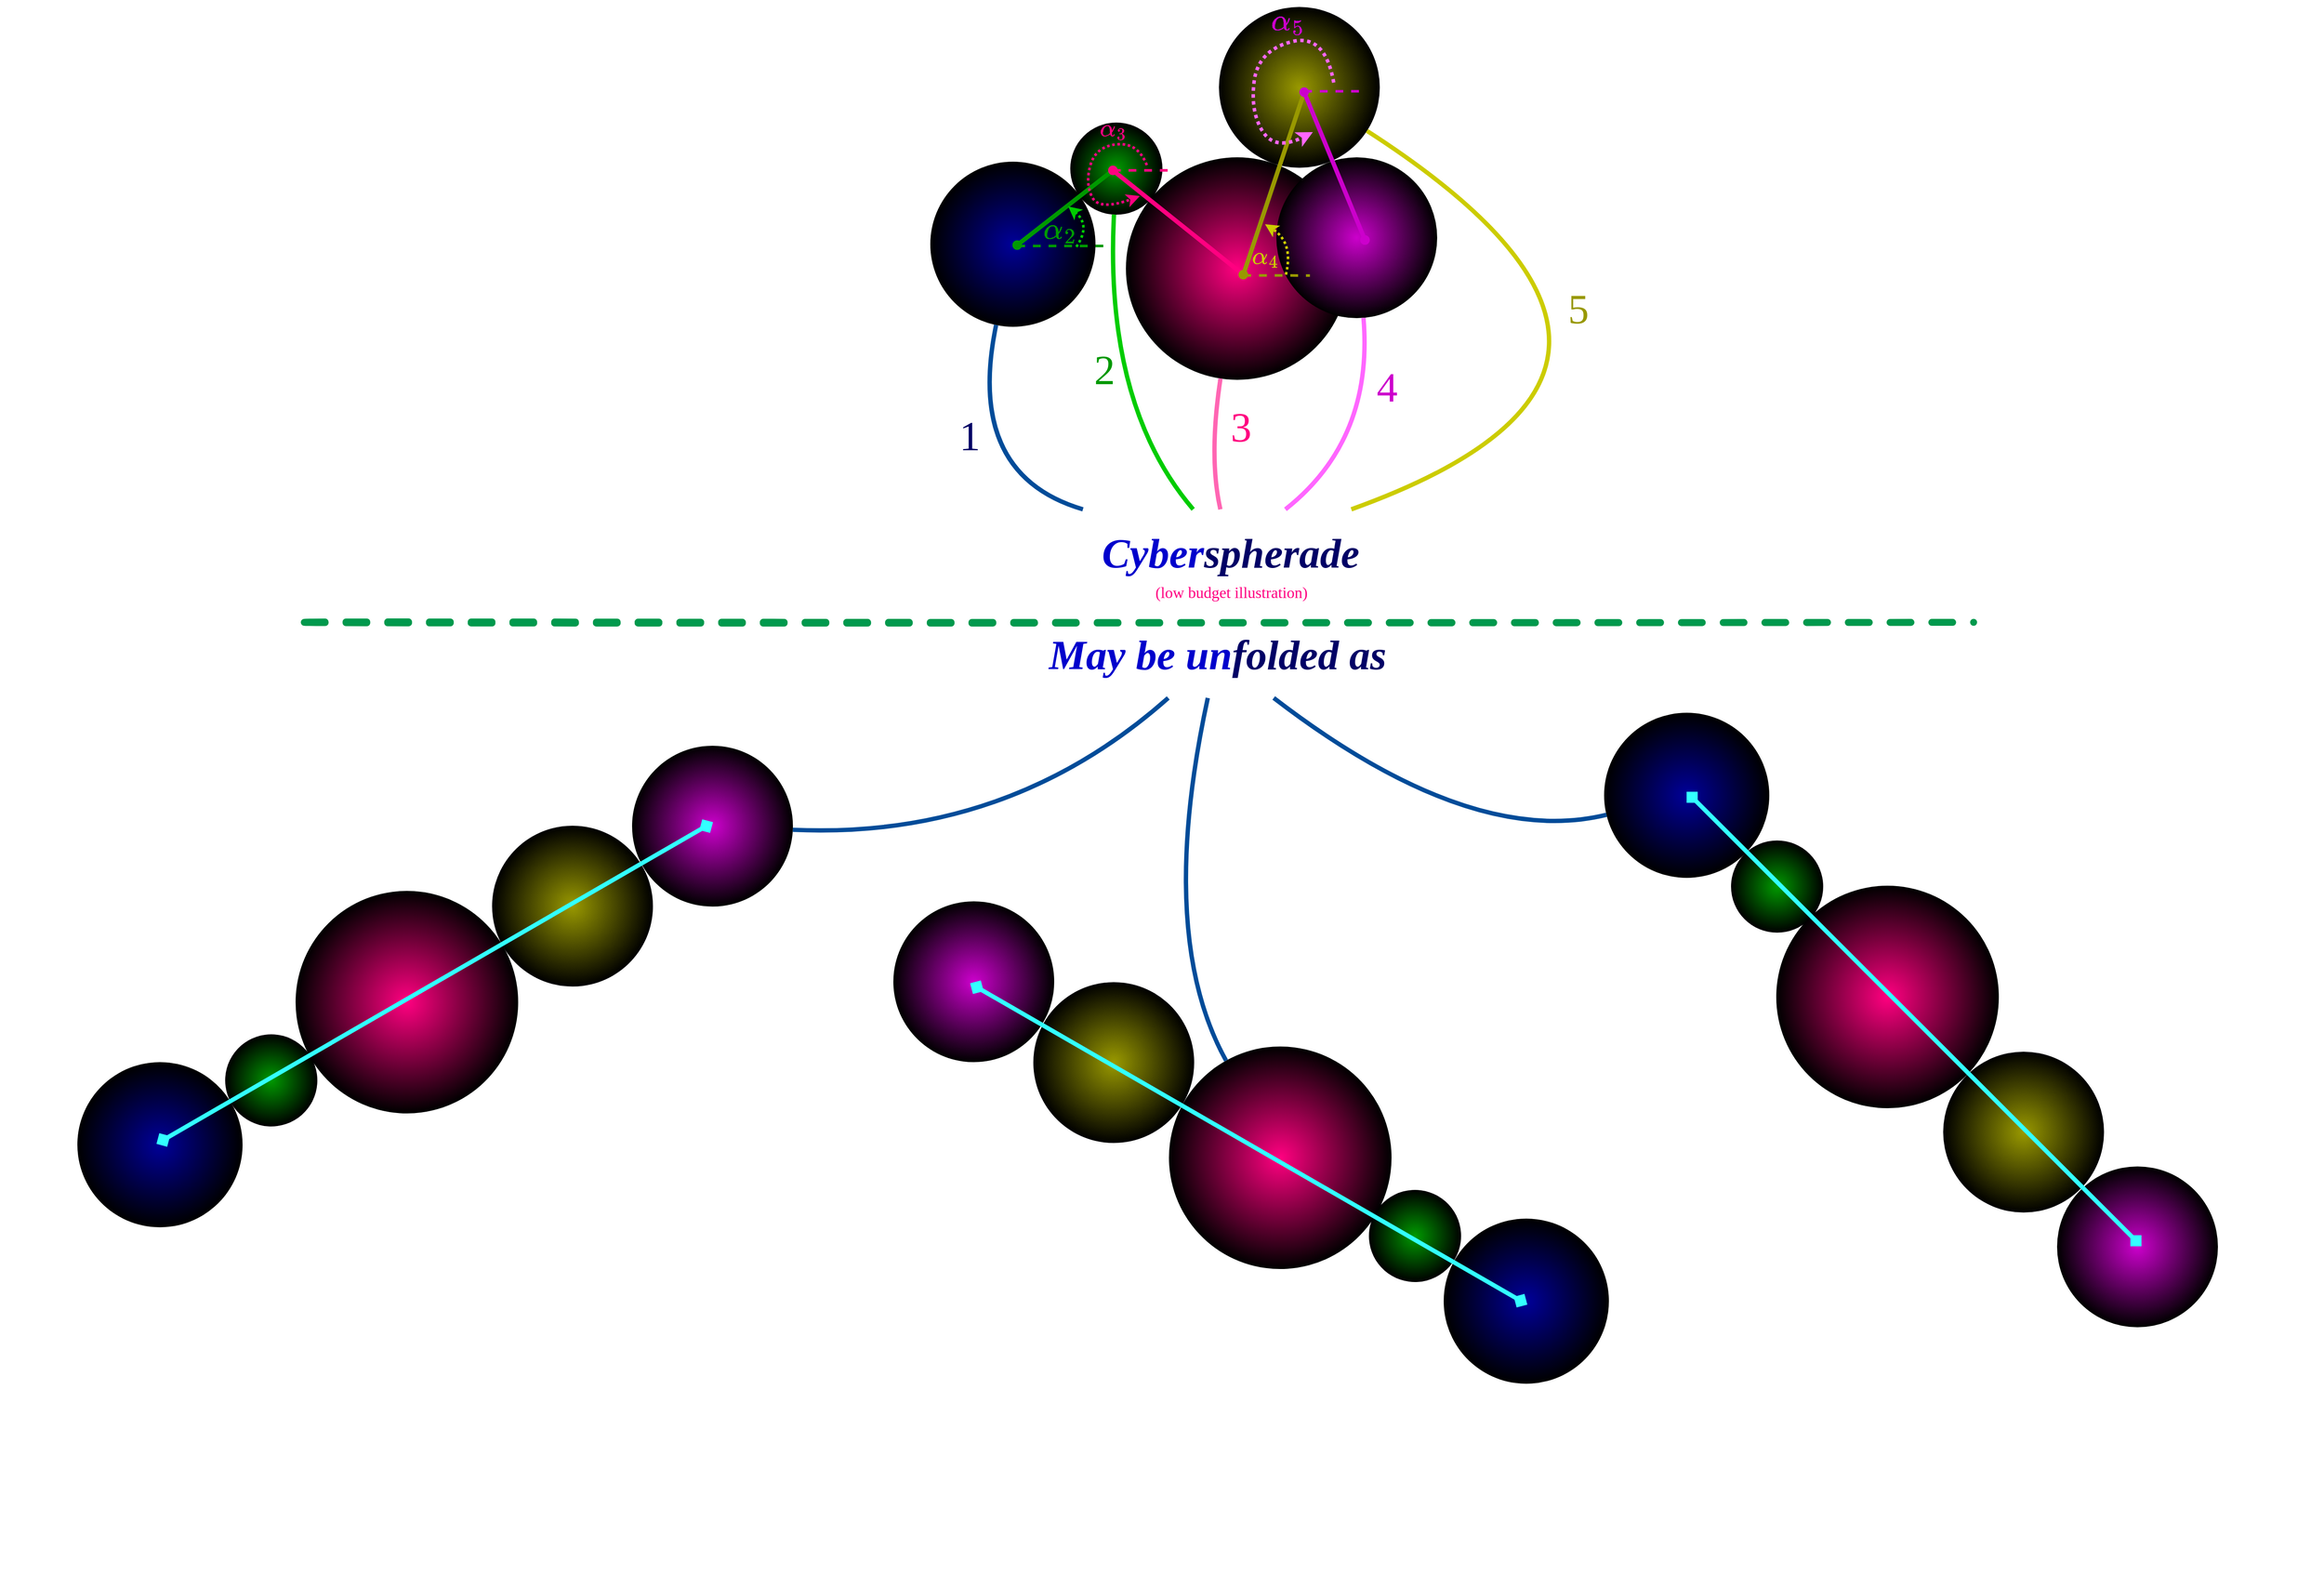 <mxfile version="20.5.3" type="device"><diagram id="CJLVbK4qSXIO1t1GKI3w" name="Page-1"><mxGraphModel dx="4724" dy="1905" grid="1" gridSize="10" guides="1" tooltips="1" connect="1" arrows="1" fold="1" page="1" pageScale="1" pageWidth="1169" pageHeight="827" math="1" shadow="0"><root><mxCell id="0"/><mxCell id="1" parent="0"/><mxCell id="kfIgDmMtZ4ka85_q_GsG-1" value="" style="ellipse;whiteSpace=wrap;html=1;aspect=fixed;fillColor=#000099;strokeColor=none;gradientColor=default;gradientDirection=radial;" parent="1" vertex="1"><mxGeometry x="240" y="210" width="190" height="190" as="geometry"/></mxCell><mxCell id="kfIgDmMtZ4ka85_q_GsG-2" value="" style="ellipse;whiteSpace=wrap;html=1;aspect=fixed;fillColor=#009900;strokeColor=none;gradientColor=default;gradientDirection=radial;" parent="1" vertex="1"><mxGeometry x="401" y="165" width="106" height="106" as="geometry"/></mxCell><mxCell id="kfIgDmMtZ4ka85_q_GsG-3" value="" style="ellipse;whiteSpace=wrap;html=1;aspect=fixed;fillColor=#FF0080;strokeColor=none;gradientColor=default;gradientDirection=radial;" parent="1" vertex="1"><mxGeometry x="465" y="205" width="256" height="256" as="geometry"/></mxCell><mxCell id="kfIgDmMtZ4ka85_q_GsG-4" value="" style="ellipse;whiteSpace=wrap;html=1;aspect=fixed;fillColor=#999900;strokeColor=none;gradientColor=default;gradientDirection=radial;" parent="1" vertex="1"><mxGeometry x="572" y="32" width="185" height="185" as="geometry"/></mxCell><mxCell id="kfIgDmMtZ4ka85_q_GsG-5" value="" style="ellipse;whiteSpace=wrap;html=1;aspect=fixed;fillColor=#CC00CC;strokeColor=none;gradientColor=default;gradientDirection=radial;" parent="1" vertex="1"><mxGeometry x="638" y="205" width="185" height="185" as="geometry"/></mxCell><mxCell id="kfIgDmMtZ4ka85_q_GsG-6" value="" style="endArrow=oval;html=1;rounded=0;strokeWidth=5;strokeColor=#009900;startArrow=oval;startFill=1;endFill=1;exitX=0.526;exitY=0.505;exitDx=0;exitDy=0;exitPerimeter=0;entryX=0.462;entryY=0.519;entryDx=0;entryDy=0;entryPerimeter=0;" parent="1" source="kfIgDmMtZ4ka85_q_GsG-1" target="kfIgDmMtZ4ka85_q_GsG-2" edge="1"><mxGeometry width="50" height="50" relative="1" as="geometry"><mxPoint x="73" y="555" as="sourcePoint"/><mxPoint x="594" y="555" as="targetPoint"/></mxGeometry></mxCell><mxCell id="kfIgDmMtZ4ka85_q_GsG-7" value="" style="endArrow=oval;html=1;rounded=0;strokeWidth=5;strokeColor=#FF0080;startArrow=oval;startFill=1;endFill=1;exitX=0.527;exitY=0.527;exitDx=0;exitDy=0;exitPerimeter=0;" parent="1" source="kfIgDmMtZ4ka85_q_GsG-3" edge="1"><mxGeometry width="50" height="50" relative="1" as="geometry"><mxPoint x="349.94" y="315.95" as="sourcePoint"/><mxPoint x="450" y="220" as="targetPoint"/></mxGeometry></mxCell><mxCell id="kfIgDmMtZ4ka85_q_GsG-8" value="" style="endArrow=oval;html=1;rounded=0;strokeWidth=5;strokeColor=#999900;startArrow=oval;startFill=1;endFill=1;entryX=0.53;entryY=0.53;entryDx=0;entryDy=0;entryPerimeter=0;" parent="1" target="kfIgDmMtZ4ka85_q_GsG-4" edge="1"><mxGeometry width="50" height="50" relative="1" as="geometry"><mxPoint x="600" y="340" as="sourcePoint"/><mxPoint x="509.012" y="510.004" as="targetPoint"/></mxGeometry></mxCell><mxCell id="kfIgDmMtZ4ka85_q_GsG-9" value="" style="endArrow=oval;html=1;rounded=0;strokeWidth=5;strokeColor=#CC00CC;startArrow=oval;startFill=1;endFill=1;exitX=0.551;exitY=0.514;exitDx=0;exitDy=0;exitPerimeter=0;" parent="1" source="kfIgDmMtZ4ka85_q_GsG-5" edge="1"><mxGeometry width="50" height="50" relative="1" as="geometry"><mxPoint x="610" y="350" as="sourcePoint"/><mxPoint x="670" y="130" as="targetPoint"/></mxGeometry></mxCell><mxCell id="kfIgDmMtZ4ka85_q_GsG-10" value="&lt;h1&gt;&lt;font style=&quot;font-size: 48px;&quot; face=&quot;Comic Sans MS&quot;&gt;&lt;i&gt;&lt;font color=&quot;#0000cc&quot;&gt;Cyber&lt;/font&gt;&lt;font color=&quot;#000066&quot;&gt;spherade&lt;/font&gt;&lt;/i&gt;&lt;/font&gt;&lt;/h1&gt;" style="text;html=1;align=center;verticalAlign=middle;resizable=0;points=[];autosize=1;strokeColor=none;fillColor=none;" parent="1" vertex="1"><mxGeometry x="400" y="610" width="370" height="100" as="geometry"/></mxCell><mxCell id="kfIgDmMtZ4ka85_q_GsG-11" value="" style="endArrow=none;html=1;strokeColor=#004C99;strokeWidth=5;fontFamily=Comic Sans MS;fontSize=48;fontColor=#000066;curved=1;" parent="1" source="kfIgDmMtZ4ka85_q_GsG-10" target="kfIgDmMtZ4ka85_q_GsG-1" edge="1"><mxGeometry width="50" height="50" relative="1" as="geometry"><mxPoint x="310" y="540" as="sourcePoint"/><mxPoint x="360" y="490" as="targetPoint"/><Array as="points"><mxPoint x="280" y="570"/></Array></mxGeometry></mxCell><mxCell id="kfIgDmMtZ4ka85_q_GsG-13" value="" style="endArrow=none;html=1;strokeColor=#00CC00;strokeWidth=5;fontFamily=Comic Sans MS;fontSize=48;fontColor=none;curved=1;noLabel=1;" parent="1" source="kfIgDmMtZ4ka85_q_GsG-10" target="kfIgDmMtZ4ka85_q_GsG-2" edge="1"><mxGeometry width="50" height="50" relative="1" as="geometry"><mxPoint x="559.789" y="620" as="sourcePoint"/><mxPoint x="399.699" y="392.673" as="targetPoint"/><Array as="points"><mxPoint x="440" y="490"/></Array></mxGeometry></mxCell><mxCell id="kfIgDmMtZ4ka85_q_GsG-14" value="" style="endArrow=none;html=1;strokeColor=#FF66B3;strokeWidth=5;fontFamily=Comic Sans MS;fontSize=48;fontColor=#000066;curved=1;" parent="1" source="kfIgDmMtZ4ka85_q_GsG-10" target="kfIgDmMtZ4ka85_q_GsG-3" edge="1"><mxGeometry width="50" height="50" relative="1" as="geometry"><mxPoint x="1001.121" y="721.18" as="sourcePoint"/><mxPoint x="900.001" y="379.995" as="targetPoint"/><Array as="points"><mxPoint x="560" y="550"/></Array></mxGeometry></mxCell><mxCell id="kfIgDmMtZ4ka85_q_GsG-15" value="" style="endArrow=none;html=1;strokeColor=#CCCC00;strokeWidth=5;fontFamily=Comic Sans MS;fontSize=48;fontColor=#000066;curved=1;" parent="1" source="kfIgDmMtZ4ka85_q_GsG-10" target="kfIgDmMtZ4ka85_q_GsG-4" edge="1"><mxGeometry width="50" height="50" relative="1" as="geometry"><mxPoint x="870.003" y="629.04" as="sourcePoint"/><mxPoint x="873.649" y="480.002" as="targetPoint"/><Array as="points"><mxPoint x="1170" y="450"/></Array></mxGeometry></mxCell><mxCell id="kfIgDmMtZ4ka85_q_GsG-16" value="" style="endArrow=none;html=1;strokeColor=#FF66FF;strokeWidth=5;fontFamily=Comic Sans MS;fontSize=48;fontColor=#000066;curved=1;" parent="1" source="kfIgDmMtZ4ka85_q_GsG-10" target="kfIgDmMtZ4ka85_q_GsG-5" edge="1"><mxGeometry width="50" height="50" relative="1" as="geometry"><mxPoint x="602.431" y="620" as="sourcePoint"/><mxPoint x="660.988" y="226.008" as="targetPoint"/><Array as="points"><mxPoint x="750" y="530"/></Array></mxGeometry></mxCell><mxCell id="kfIgDmMtZ4ka85_q_GsG-17" value="&lt;font&gt;1&lt;/font&gt;" style="text;html=1;align=center;verticalAlign=middle;resizable=0;points=[];autosize=1;strokeColor=none;fillColor=none;fontSize=48;fontFamily=Comic Sans MS;fontColor=#000066;" parent="1" vertex="1"><mxGeometry x="260" y="490" width="50" height="70" as="geometry"/></mxCell><mxCell id="kfIgDmMtZ4ka85_q_GsG-20" value="&lt;font&gt;2&lt;/font&gt;" style="text;html=1;align=center;verticalAlign=middle;resizable=0;points=[];autosize=1;strokeColor=none;fillColor=none;fontSize=48;fontFamily=Comic Sans MS;fontColor=#009900;" parent="1" vertex="1"><mxGeometry x="415" y="414" width="50" height="70" as="geometry"/></mxCell><mxCell id="kfIgDmMtZ4ka85_q_GsG-21" value="&lt;font&gt;3&lt;/font&gt;" style="text;html=1;align=center;verticalAlign=middle;resizable=0;points=[];autosize=1;strokeColor=none;fillColor=none;fontSize=48;fontFamily=Comic Sans MS;fontColor=#FF0080;labelBackgroundColor=none;" parent="1" vertex="1"><mxGeometry x="572" y="480" width="50" height="70" as="geometry"/></mxCell><mxCell id="kfIgDmMtZ4ka85_q_GsG-22" value="&lt;font&gt;4&lt;/font&gt;" style="text;html=1;align=center;verticalAlign=middle;resizable=0;points=[];autosize=1;strokeColor=none;fillColor=none;fontSize=48;fontFamily=Comic Sans MS;fontColor=#CC00CC;" parent="1" vertex="1"><mxGeometry x="740" y="434" width="50" height="70" as="geometry"/></mxCell><mxCell id="kfIgDmMtZ4ka85_q_GsG-23" value="&lt;font&gt;5&lt;/font&gt;" style="text;html=1;align=center;verticalAlign=middle;resizable=0;points=[];autosize=1;strokeColor=none;fillColor=none;fontSize=48;fontFamily=Comic Sans MS;fontColor=#999900;" parent="1" vertex="1"><mxGeometry x="960" y="344" width="50" height="70" as="geometry"/></mxCell><mxCell id="kfIgDmMtZ4ka85_q_GsG-24" value="&lt;font color=&quot;#ff0080&quot; style=&quot;font-size: 18px;&quot;&gt;(low budget illustration)&lt;/font&gt;" style="text;html=1;align=center;verticalAlign=middle;resizable=0;points=[];autosize=1;strokeColor=none;fillColor=none;fontSize=48;fontFamily=Comic Sans MS;fontColor=#6600CC;" parent="1" vertex="1"><mxGeometry x="476" y="660" width="219" height="70" as="geometry"/></mxCell><mxCell id="loxoHBJLTGRRGTKoe9zk-4" value="$$\alpha_2$$" style="text;html=1;align=center;verticalAlign=middle;resizable=0;points=[];autosize=1;strokeColor=none;fillColor=none;fontSize=30;fontColor=#009900;fontStyle=0" vertex="1" parent="1"><mxGeometry x="289" y="264" width="200" height="48" as="geometry"/></mxCell><mxCell id="loxoHBJLTGRRGTKoe9zk-5" value="" style="endArrow=none;dashed=1;html=1;strokeWidth=3;rounded=0;fontSize=30;fontColor=#00FFFF;strokeColor=#009900;" edge="1" parent="1"><mxGeometry width="50" height="50" relative="1" as="geometry"><mxPoint x="340" y="307" as="sourcePoint"/><mxPoint x="441" y="307" as="targetPoint"/></mxGeometry></mxCell><mxCell id="loxoHBJLTGRRGTKoe9zk-6" value="" style="endArrow=none;dashed=1;html=1;strokeWidth=3;rounded=0;fontSize=30;fontColor=#00FFFF;strokeColor=#FF0080;" edge="1" parent="1"><mxGeometry width="50" height="50" relative="1" as="geometry"><mxPoint x="450" y="220" as="sourcePoint"/><mxPoint x="514" y="220" as="targetPoint"/></mxGeometry></mxCell><mxCell id="loxoHBJLTGRRGTKoe9zk-7" value="$$\alpha_3$$" style="text;html=1;align=center;verticalAlign=middle;resizable=0;points=[];autosize=1;strokeColor=none;fillColor=none;fontSize=24;fontColor=#FF0080;" vertex="1" parent="1"><mxGeometry x="368" y="152" width="163" height="41" as="geometry"/></mxCell><mxCell id="loxoHBJLTGRRGTKoe9zk-8" value="" style="endArrow=none;dashed=1;html=1;strokeWidth=3;rounded=0;fontSize=30;fontColor=#00FFFF;strokeColor=#999900;exitX=0.35;exitY=1.02;exitDx=0;exitDy=0;exitPerimeter=0;entryX=0.82;entryY=1.024;entryDx=0;entryDy=0;entryPerimeter=0;" edge="1" parent="1" source="loxoHBJLTGRRGTKoe9zk-9" target="loxoHBJLTGRRGTKoe9zk-9"><mxGeometry width="50" height="50" relative="1" as="geometry"><mxPoint x="114" y="341" as="sourcePoint"/><mxPoint x="712" y="341" as="targetPoint"/></mxGeometry></mxCell><mxCell id="loxoHBJLTGRRGTKoe9zk-9" value="$$\alpha_4$$" style="text;html=1;align=center;verticalAlign=middle;resizable=0;points=[];autosize=1;strokeColor=none;fillColor=none;fontSize=24;fontColor=#CCCC00;" vertex="1" parent="1"><mxGeometry x="543" y="299" width="163" height="41" as="geometry"/></mxCell><mxCell id="loxoHBJLTGRRGTKoe9zk-10" value="" style="endArrow=none;dashed=1;html=1;strokeWidth=3;rounded=0;fontSize=30;fontColor=#00FFFF;strokeColor=#CC00CC;" edge="1" parent="1"><mxGeometry width="50" height="50" relative="1" as="geometry"><mxPoint x="670" y="129" as="sourcePoint"/><mxPoint x="740" y="129" as="targetPoint"/></mxGeometry></mxCell><mxCell id="loxoHBJLTGRRGTKoe9zk-11" value="$$\alpha_5$$" style="text;html=1;align=center;verticalAlign=middle;resizable=0;points=[];autosize=1;strokeColor=none;fillColor=none;fontSize=30;fontColor=#CC00CC;" vertex="1" parent="1"><mxGeometry x="551" y="24" width="200" height="48" as="geometry"/></mxCell><mxCell id="loxoHBJLTGRRGTKoe9zk-14" value="" style="endArrow=classic;html=1;dashed=1;strokeColor=#00CC00;strokeWidth=3;fontSize=34;fontColor=#FF0080;dashPattern=1 1;curved=1;entryX=0.548;entryY=-0.054;entryDx=0;entryDy=0;entryPerimeter=0;" edge="1" parent="1" target="loxoHBJLTGRRGTKoe9zk-4"><mxGeometry width="50" height="50" relative="1" as="geometry"><mxPoint x="408" y="308" as="sourcePoint"/><mxPoint x="408" y="253" as="targetPoint"/><Array as="points"><mxPoint x="425" y="283"/></Array></mxGeometry></mxCell><mxCell id="loxoHBJLTGRRGTKoe9zk-17" value="" style="endArrow=classic;html=1;dashed=1;strokeColor=#FF0080;strokeWidth=3;fontSize=34;fontColor=#FF0080;dashPattern=1 1;curved=1;" edge="1" parent="1"><mxGeometry width="50" height="50" relative="1" as="geometry"><mxPoint x="489" y="214" as="sourcePoint"/><mxPoint x="481" y="249.5" as="targetPoint"/><Array as="points"><mxPoint x="479" y="188"/><mxPoint x="431" y="192"/><mxPoint x="418" y="234"/><mxPoint x="434" y="267"/></Array></mxGeometry></mxCell><mxCell id="loxoHBJLTGRRGTKoe9zk-18" value="" style="endArrow=classic;html=1;dashed=1;strokeColor=#CCCC00;strokeWidth=3;fontSize=34;fontColor=#FF0080;dashPattern=1 1;curved=1;" edge="1" parent="1"><mxGeometry width="50" height="50" relative="1" as="geometry"><mxPoint x="649" y="340" as="sourcePoint"/><mxPoint x="625" y="282" as="targetPoint"/><Array as="points"><mxPoint x="658" y="303"/></Array></mxGeometry></mxCell><mxCell id="loxoHBJLTGRRGTKoe9zk-19" value="" style="endArrow=classic;html=1;dashed=1;strokeColor=#FF66FF;strokeWidth=4;fontSize=34;fontColor=#990099;dashPattern=1 1;curved=1;" edge="1" parent="1"><mxGeometry width="50" height="50" relative="1" as="geometry"><mxPoint x="704" y="119" as="sourcePoint"/><mxPoint x="680" y="176" as="targetPoint"/><Array as="points"><mxPoint x="694" y="62"/><mxPoint x="617" y="82"/><mxPoint x="608" y="153"/><mxPoint x="637" y="198"/></Array></mxGeometry></mxCell><mxCell id="loxoHBJLTGRRGTKoe9zk-25" value="" style="group;rotation=-30;" vertex="1" connectable="0" parent="1"><mxGeometry x="-790" y="1030" width="1090.99" height="450" as="geometry"/></mxCell><mxCell id="loxoHBJLTGRRGTKoe9zk-20" value="" style="ellipse;whiteSpace=wrap;html=1;aspect=fixed;fillColor=#000099;strokeColor=none;gradientColor=default;gradientDirection=radial;rotation=-30;" vertex="1" parent="loxoHBJLTGRRGTKoe9zk-25"><mxGeometry x="49" y="216" width="190" height="190" as="geometry"/></mxCell><mxCell id="loxoHBJLTGRRGTKoe9zk-21" value="" style="ellipse;whiteSpace=wrap;html=1;aspect=fixed;fillColor=#009900;strokeColor=none;gradientColor=default;gradientDirection=radial;rotation=-30;" vertex="1" parent="loxoHBJLTGRRGTKoe9zk-25"><mxGeometry x="219" y="184" width="106" height="106" as="geometry"/></mxCell><mxCell id="loxoHBJLTGRRGTKoe9zk-22" value="" style="ellipse;whiteSpace=wrap;html=1;aspect=fixed;fillColor=#FF0080;strokeColor=none;gradientColor=default;gradientDirection=radial;rotation=-30;" vertex="1" parent="loxoHBJLTGRRGTKoe9zk-25"><mxGeometry x="300" y="19" width="256" height="256" as="geometry"/></mxCell><mxCell id="loxoHBJLTGRRGTKoe9zk-23" value="" style="ellipse;whiteSpace=wrap;html=1;aspect=fixed;fillColor=#999900;strokeColor=none;gradientColor=default;gradientDirection=radial;rotation=-30;" vertex="1" parent="loxoHBJLTGRRGTKoe9zk-25"><mxGeometry x="526" y="-56" width="185" height="185" as="geometry"/></mxCell><mxCell id="loxoHBJLTGRRGTKoe9zk-24" value="" style="ellipse;whiteSpace=wrap;html=1;aspect=fixed;fillColor=#CC00CC;strokeColor=none;gradientColor=default;gradientDirection=radial;rotation=-30;" vertex="1" parent="loxoHBJLTGRRGTKoe9zk-25"><mxGeometry x="687" y="-148" width="185" height="185" as="geometry"/></mxCell><mxCell id="loxoHBJLTGRRGTKoe9zk-27" value="" style="endArrow=diamond;html=1;strokeColor=#33FFFF;strokeWidth=5;fontSize=34;fontColor=#990099;curved=1;exitX=0.484;exitY=0.485;exitDx=0;exitDy=0;exitPerimeter=0;entryX=0.515;entryY=0.48;entryDx=0;entryDy=0;entryPerimeter=0;startArrow=diamond;startFill=1;endFill=1;" edge="1" parent="loxoHBJLTGRRGTKoe9zk-25" source="loxoHBJLTGRRGTKoe9zk-20" target="loxoHBJLTGRRGTKoe9zk-24"><mxGeometry width="50" height="50" relative="1" as="geometry"><mxPoint x="640" y="240" as="sourcePoint"/><mxPoint x="940" y="630" as="targetPoint"/></mxGeometry></mxCell><mxCell id="loxoHBJLTGRRGTKoe9zk-28" value="&lt;h1&gt;&lt;font style=&quot;font-size: 48px;&quot; face=&quot;Comic Sans MS&quot;&gt;&lt;i&gt;&lt;font color=&quot;#0000cc&quot;&gt;May be un&lt;/font&gt;&lt;font color=&quot;#000066&quot;&gt;folded as&lt;/font&gt;&lt;/i&gt;&lt;/font&gt;&lt;/h1&gt;" style="text;html=1;align=center;verticalAlign=middle;resizable=0;points=[];autosize=1;strokeColor=none;fillColor=none;rotation=0;" vertex="1" parent="1"><mxGeometry x="330" y="727" width="480" height="100" as="geometry"/></mxCell><mxCell id="loxoHBJLTGRRGTKoe9zk-31" value="" style="group;rotation=45;" vertex="1" connectable="0" parent="1"><mxGeometry x="751" y="1080" width="1090.99" height="450" as="geometry"/></mxCell><mxCell id="loxoHBJLTGRRGTKoe9zk-32" value="" style="ellipse;whiteSpace=wrap;html=1;aspect=fixed;fillColor=#000099;strokeColor=none;gradientColor=default;gradientDirection=radial;rotation=45;" vertex="1" parent="loxoHBJLTGRRGTKoe9zk-31"><mxGeometry x="264" y="-236" width="190" height="190" as="geometry"/></mxCell><mxCell id="loxoHBJLTGRRGTKoe9zk-33" value="" style="ellipse;whiteSpace=wrap;html=1;aspect=fixed;fillColor=#009900;strokeColor=none;gradientColor=default;gradientDirection=radial;rotation=45;" vertex="1" parent="loxoHBJLTGRRGTKoe9zk-31"><mxGeometry x="410" y="-89" width="106" height="106" as="geometry"/></mxCell><mxCell id="loxoHBJLTGRRGTKoe9zk-34" value="" style="ellipse;whiteSpace=wrap;html=1;aspect=fixed;fillColor=#FF0080;strokeColor=none;gradientColor=default;gradientDirection=radial;rotation=45;" vertex="1" parent="loxoHBJLTGRRGTKoe9zk-31"><mxGeometry x="462" y="-37" width="256" height="256" as="geometry"/></mxCell><mxCell id="loxoHBJLTGRRGTKoe9zk-35" value="" style="ellipse;whiteSpace=wrap;html=1;aspect=fixed;fillColor=#999900;strokeColor=none;gradientColor=default;gradientDirection=radial;rotation=45;" vertex="1" parent="loxoHBJLTGRRGTKoe9zk-31"><mxGeometry x="654" y="154" width="185" height="185" as="geometry"/></mxCell><mxCell id="loxoHBJLTGRRGTKoe9zk-36" value="" style="ellipse;whiteSpace=wrap;html=1;aspect=fixed;fillColor=#CC00CC;strokeColor=none;gradientColor=default;gradientDirection=radial;rotation=45;" vertex="1" parent="loxoHBJLTGRRGTKoe9zk-31"><mxGeometry x="785" y="286" width="185" height="185" as="geometry"/></mxCell><mxCell id="loxoHBJLTGRRGTKoe9zk-37" value="" style="endArrow=diamond;html=1;strokeColor=#33FFFF;strokeWidth=5;fontSize=34;fontColor=#990099;curved=1;exitX=0.484;exitY=0.485;exitDx=0;exitDy=0;exitPerimeter=0;entryX=0.515;entryY=0.48;entryDx=0;entryDy=0;entryPerimeter=0;startArrow=diamond;startFill=1;endFill=1;" edge="1" parent="loxoHBJLTGRRGTKoe9zk-31" source="loxoHBJLTGRRGTKoe9zk-32" target="loxoHBJLTGRRGTKoe9zk-36"><mxGeometry width="50" height="50" relative="1" as="geometry"><mxPoint x="555" y="320" as="sourcePoint"/><mxPoint x="256" y="711" as="targetPoint"/></mxGeometry></mxCell><mxCell id="loxoHBJLTGRRGTKoe9zk-38" value="" style="group;rotation=-150;" vertex="1" connectable="0" parent="1"><mxGeometry x="105.51" y="990" width="1090.99" height="450" as="geometry"/></mxCell><mxCell id="loxoHBJLTGRRGTKoe9zk-39" value="" style="ellipse;whiteSpace=wrap;html=1;aspect=fixed;fillColor=#000099;strokeColor=none;gradientColor=default;gradientDirection=radial;rotation=-150;" vertex="1" parent="loxoHBJLTGRRGTKoe9zk-38"><mxGeometry x="725" y="436" width="190" height="190" as="geometry"/></mxCell><mxCell id="loxoHBJLTGRRGTKoe9zk-40" value="" style="ellipse;whiteSpace=wrap;html=1;aspect=fixed;fillColor=#009900;strokeColor=none;gradientColor=default;gradientDirection=radial;rotation=-150;" vertex="1" parent="loxoHBJLTGRRGTKoe9zk-38"><mxGeometry x="639" y="403" width="106" height="106" as="geometry"/></mxCell><mxCell id="loxoHBJLTGRRGTKoe9zk-41" value="" style="ellipse;whiteSpace=wrap;html=1;aspect=fixed;fillColor=#FF0080;strokeColor=none;gradientColor=default;gradientDirection=radial;rotation=-150;" vertex="1" parent="loxoHBJLTGRRGTKoe9zk-38"><mxGeometry x="409" y="238" width="256" height="256" as="geometry"/></mxCell><mxCell id="loxoHBJLTGRRGTKoe9zk-42" value="" style="ellipse;whiteSpace=wrap;html=1;aspect=fixed;fillColor=#999900;strokeColor=none;gradientColor=default;gradientDirection=radial;rotation=-150;" vertex="1" parent="loxoHBJLTGRRGTKoe9zk-38"><mxGeometry x="253" y="164" width="185" height="185" as="geometry"/></mxCell><mxCell id="loxoHBJLTGRRGTKoe9zk-43" value="" style="ellipse;whiteSpace=wrap;html=1;aspect=fixed;fillColor=#CC00CC;strokeColor=none;gradientColor=default;gradientDirection=radial;rotation=-150;" vertex="1" parent="loxoHBJLTGRRGTKoe9zk-38"><mxGeometry x="92" y="71" width="185" height="185" as="geometry"/></mxCell><mxCell id="loxoHBJLTGRRGTKoe9zk-44" value="" style="endArrow=diamond;html=1;strokeColor=#33FFFF;strokeWidth=5;fontSize=34;fontColor=#990099;curved=1;exitX=0.484;exitY=0.485;exitDx=0;exitDy=0;exitPerimeter=0;entryX=0.515;entryY=0.48;entryDx=0;entryDy=0;entryPerimeter=0;startArrow=diamond;startFill=1;endFill=1;" edge="1" parent="loxoHBJLTGRRGTKoe9zk-38" source="loxoHBJLTGRRGTKoe9zk-39" target="loxoHBJLTGRRGTKoe9zk-43"><mxGeometry width="50" height="50" relative="1" as="geometry"><mxPoint x="511" y="136" as="sourcePoint"/><mxPoint x="699" y="-319" as="targetPoint"/></mxGeometry></mxCell><mxCell id="loxoHBJLTGRRGTKoe9zk-45" value="" style="endArrow=none;html=1;strokeColor=#004C99;strokeWidth=5;fontFamily=Comic Sans MS;fontSize=48;fontColor=#000066;curved=1;" edge="1" parent="1" source="loxoHBJLTGRRGTKoe9zk-28" target="loxoHBJLTGRRGTKoe9zk-24"><mxGeometry width="50" height="50" relative="1" as="geometry"><mxPoint x="115.556" y="791.93" as="sourcePoint"/><mxPoint x="15.962" y="580.003" as="targetPoint"/><Array as="points"><mxPoint x="330" y="990"/></Array></mxGeometry></mxCell><mxCell id="loxoHBJLTGRRGTKoe9zk-46" value="" style="endArrow=none;html=1;strokeColor=#004C99;strokeWidth=5;fontFamily=Comic Sans MS;fontSize=48;fontColor=#000066;curved=1;" edge="1" parent="1" source="loxoHBJLTGRRGTKoe9zk-28" target="loxoHBJLTGRRGTKoe9zk-41"><mxGeometry width="50" height="50" relative="1" as="geometry"><mxPoint x="519.462" y="837" as="sourcePoint"/><mxPoint x="91.714" y="991.771" as="targetPoint"/><Array as="points"><mxPoint x="500" y="1100"/></Array></mxGeometry></mxCell><mxCell id="loxoHBJLTGRRGTKoe9zk-47" value="" style="endArrow=none;html=1;strokeColor=#004C99;strokeWidth=5;fontFamily=Comic Sans MS;fontSize=48;fontColor=#000066;curved=1;" edge="1" parent="1" source="loxoHBJLTGRRGTKoe9zk-28" target="loxoHBJLTGRRGTKoe9zk-32"><mxGeometry width="50" height="50" relative="1" as="geometry"><mxPoint x="607.157" y="837" as="sourcePoint"/><mxPoint x="696.716" y="1245.876" as="targetPoint"/><Array as="points"><mxPoint x="860" y="1000"/></Array></mxGeometry></mxCell><mxCell id="loxoHBJLTGRRGTKoe9zk-48" value="" style="endArrow=none;dashed=1;html=1;strokeWidth=8;sketch=1;strokeColor=#00994D;fontSize=34;fontColor=#990099;curved=1;" edge="1" parent="1"><mxGeometry width="50" height="50" relative="1" as="geometry"><mxPoint x="-480" y="740" as="sourcePoint"/><mxPoint x="1440" y="740" as="targetPoint"/></mxGeometry></mxCell></root></mxGraphModel></diagram></mxfile>